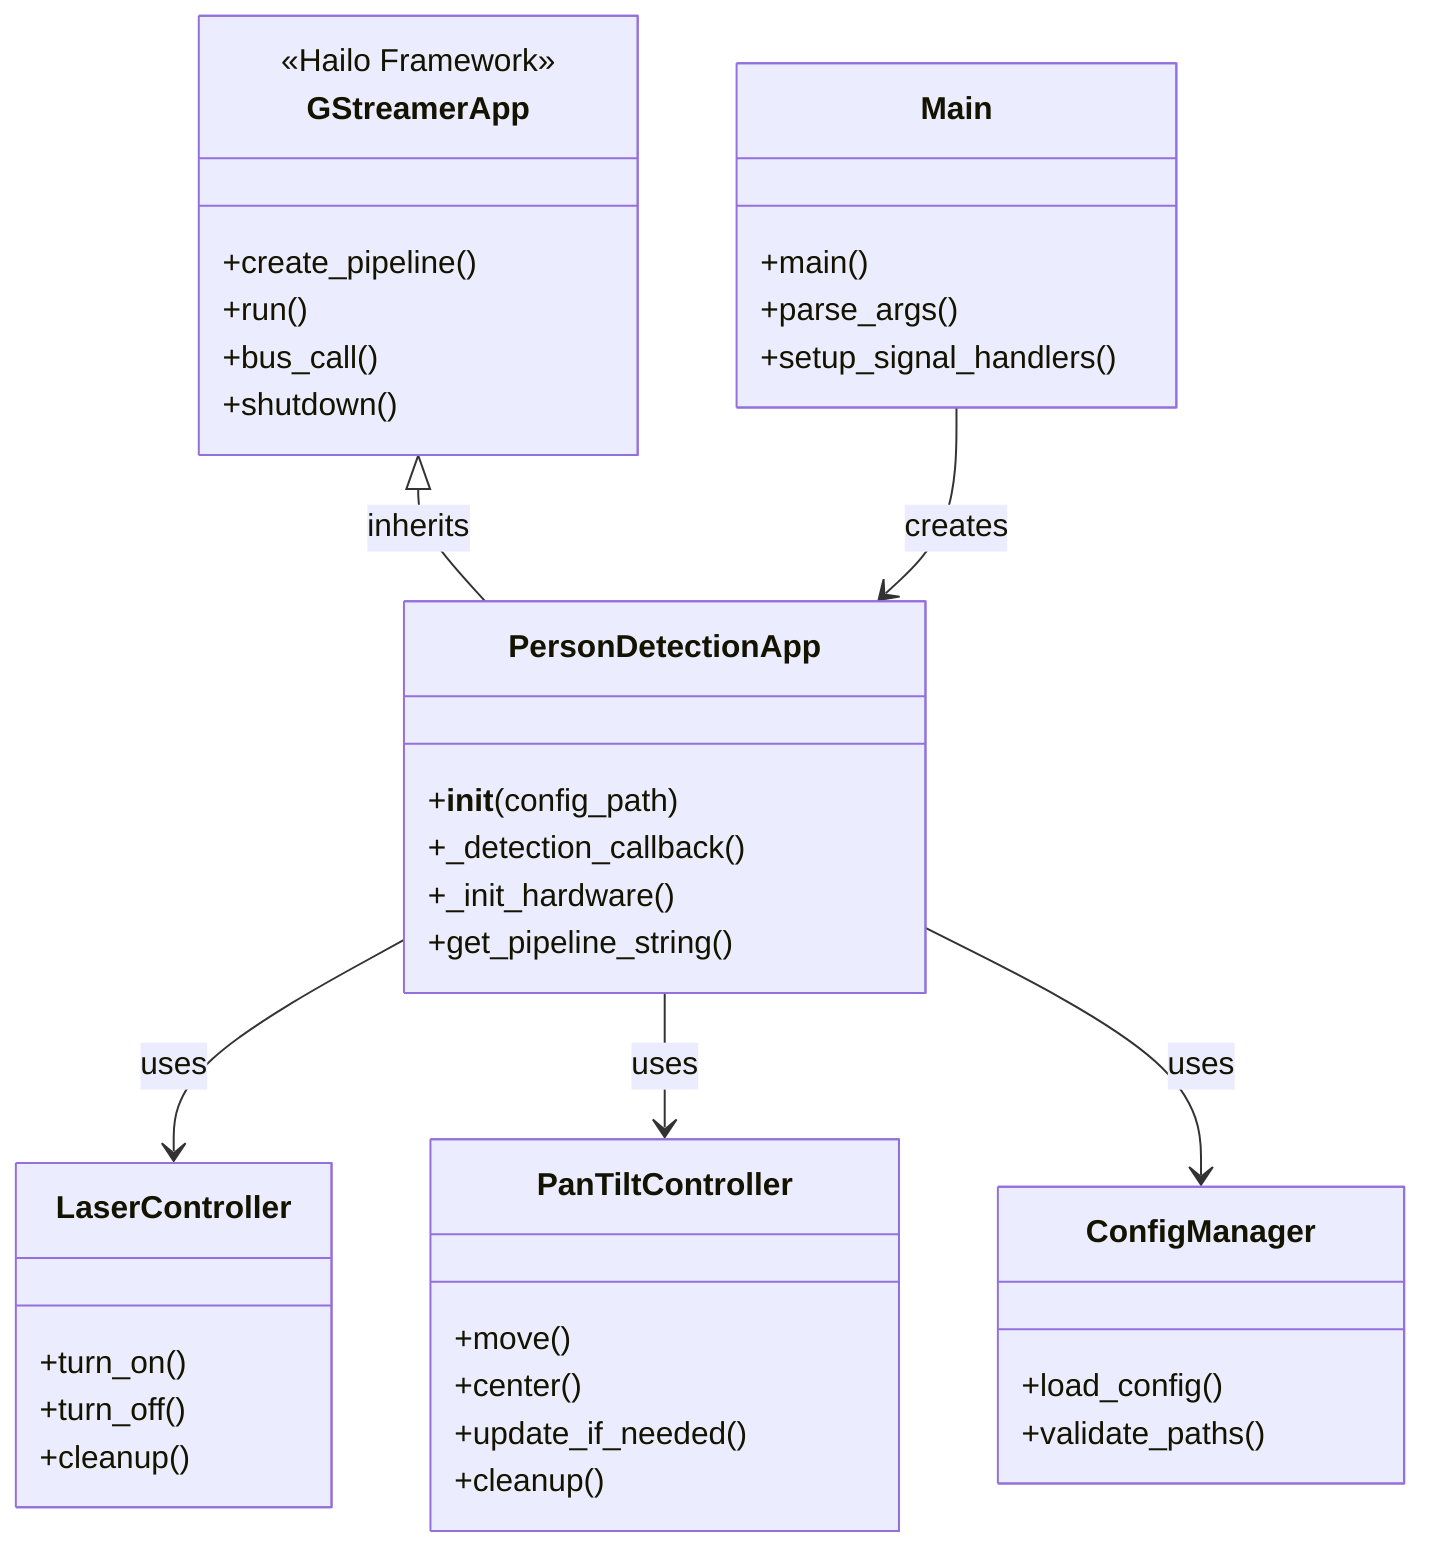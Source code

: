 classDiagram
    class GStreamerApp {
        <<Hailo Framework>>
        +create_pipeline()
        +run()
        +bus_call()
        +shutdown()
    }
    
    class PersonDetectionApp {
        +__init__(config_path)
        +_detection_callback()
        +_init_hardware()
        +get_pipeline_string()
    }
    
    class ConfigManager {
        +load_config()
        +validate_paths()
    }
    
    class LaserController {
        +turn_on()
        +turn_off()
        +cleanup()
    }
    
    class PanTiltController {
        +move()
        +center()
        +update_if_needed()
        +cleanup()
    }
    
    class Main {
        +main()
        +parse_args()
        +setup_signal_handlers()
    }

    GStreamerApp <|-- PersonDetectionApp : inherits
    PersonDetectionApp --> LaserController : uses
    PersonDetectionApp --> PanTiltController : uses
    PersonDetectionApp --> ConfigManager : uses
    Main --> PersonDetectionApp : creates